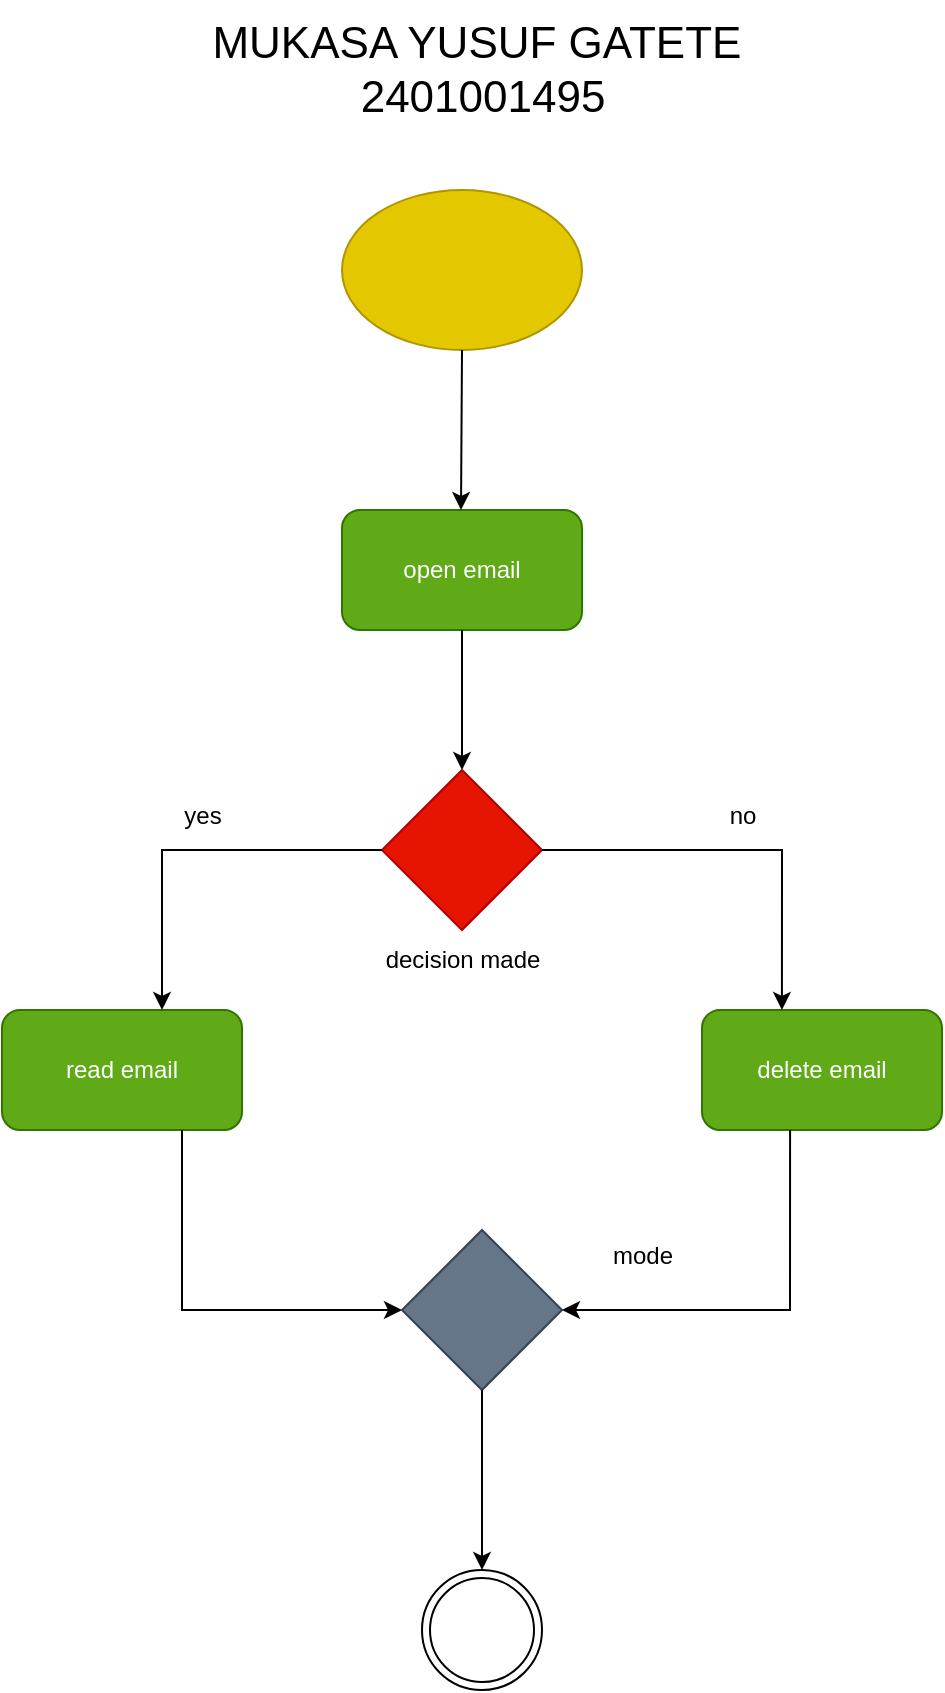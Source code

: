 <mxfile version="27.2.0">
  <diagram name="Page-1" id="UkD1QI558pZFuXbFFhev">
    <mxGraphModel dx="1426" dy="1177" grid="1" gridSize="10" guides="1" tooltips="1" connect="1" arrows="1" fold="1" page="0" pageScale="1" pageWidth="850" pageHeight="1100" background="light-dark(#ffffff, #f4ebeb)" math="0" shadow="0">
      <root>
        <mxCell id="0" />
        <mxCell id="1" parent="0" />
        <mxCell id="NGO5rcrzIVgu-HmH8zD9-1" value="" style="ellipse;whiteSpace=wrap;html=1;fillColor=light-dark(#E3C800,#CADA3A);fontColor=#000000;strokeColor=#B09500;" vertex="1" parent="1">
          <mxGeometry x="340" y="10" width="120" height="80" as="geometry" />
        </mxCell>
        <mxCell id="NGO5rcrzIVgu-HmH8zD9-2" value="open email" style="rounded=1;whiteSpace=wrap;html=1;fillColor=#60a917;fontColor=#ffffff;strokeColor=#2D7600;" vertex="1" parent="1">
          <mxGeometry x="340" y="170" width="120" height="60" as="geometry" />
        </mxCell>
        <mxCell id="NGO5rcrzIVgu-HmH8zD9-3" value="" style="endArrow=classic;html=1;rounded=0;exitX=0.5;exitY=1;exitDx=0;exitDy=0;strokeColor=light-dark(#000000,#000000);" edge="1" parent="1" source="NGO5rcrzIVgu-HmH8zD9-1">
          <mxGeometry width="50" height="50" relative="1" as="geometry">
            <mxPoint x="400" y="110" as="sourcePoint" />
            <mxPoint x="399.5" y="170" as="targetPoint" />
          </mxGeometry>
        </mxCell>
        <mxCell id="NGO5rcrzIVgu-HmH8zD9-4" value="" style="rhombus;whiteSpace=wrap;html=1;fillColor=light-dark(#e51400, #d01b0b);fontColor=#ffffff;strokeColor=#B20000;" vertex="1" parent="1">
          <mxGeometry x="360" y="300" width="80" height="80" as="geometry" />
        </mxCell>
        <mxCell id="NGO5rcrzIVgu-HmH8zD9-5" value="read email" style="rounded=1;whiteSpace=wrap;html=1;fillColor=#60a917;fontColor=#ffffff;strokeColor=#2D7600;" vertex="1" parent="1">
          <mxGeometry x="170" y="420" width="120" height="60" as="geometry" />
        </mxCell>
        <mxCell id="NGO5rcrzIVgu-HmH8zD9-6" value="delete email" style="rounded=1;whiteSpace=wrap;html=1;fillColor=#60a917;fontColor=#ffffff;strokeColor=#2D7600;" vertex="1" parent="1">
          <mxGeometry x="520" y="420" width="120" height="60" as="geometry" />
        </mxCell>
        <mxCell id="NGO5rcrzIVgu-HmH8zD9-7" value="" style="rhombus;whiteSpace=wrap;html=1;fillColor=#647687;fontColor=#ffffff;strokeColor=#314354;" vertex="1" parent="1">
          <mxGeometry x="370" y="530" width="80" height="80" as="geometry" />
        </mxCell>
        <mxCell id="NGO5rcrzIVgu-HmH8zD9-9" value="" style="endArrow=classic;html=1;rounded=0;exitX=1;exitY=0.5;exitDx=0;exitDy=0;entryX=0.333;entryY=0;entryDx=0;entryDy=0;entryPerimeter=0;strokeColor=light-dark(#000000,#000000);" edge="1" parent="1" source="NGO5rcrzIVgu-HmH8zD9-4" target="NGO5rcrzIVgu-HmH8zD9-6">
          <mxGeometry width="50" height="50" relative="1" as="geometry">
            <mxPoint x="560" y="400" as="sourcePoint" />
            <mxPoint x="560" y="410" as="targetPoint" />
            <Array as="points">
              <mxPoint x="560" y="340" />
            </Array>
          </mxGeometry>
        </mxCell>
        <mxCell id="NGO5rcrzIVgu-HmH8zD9-10" value="" style="endArrow=classic;html=1;rounded=0;exitX=0;exitY=0.5;exitDx=0;exitDy=0;strokeColor=light-dark(#000000,#000000);" edge="1" parent="1" source="NGO5rcrzIVgu-HmH8zD9-4">
          <mxGeometry width="50" height="50" relative="1" as="geometry">
            <mxPoint x="350" y="340" as="sourcePoint" />
            <mxPoint x="250" y="420" as="targetPoint" />
            <Array as="points">
              <mxPoint x="250" y="340" />
              <mxPoint x="250" y="380" />
            </Array>
          </mxGeometry>
        </mxCell>
        <mxCell id="NGO5rcrzIVgu-HmH8zD9-11" value="" style="endArrow=classic;html=1;rounded=0;entryX=0;entryY=0.5;entryDx=0;entryDy=0;exitX=0.75;exitY=1;exitDx=0;exitDy=0;strokeColor=light-dark(#000000,#000000);" edge="1" parent="1" source="NGO5rcrzIVgu-HmH8zD9-5" target="NGO5rcrzIVgu-HmH8zD9-7">
          <mxGeometry width="50" height="50" relative="1" as="geometry">
            <mxPoint x="260" y="490" as="sourcePoint" />
            <mxPoint x="450" y="380" as="targetPoint" />
            <Array as="points">
              <mxPoint x="260" y="570" />
            </Array>
          </mxGeometry>
        </mxCell>
        <mxCell id="NGO5rcrzIVgu-HmH8zD9-12" value="" style="endArrow=classic;html=1;rounded=0;exitX=0.367;exitY=1;exitDx=0;exitDy=0;exitPerimeter=0;entryX=1;entryY=0.5;entryDx=0;entryDy=0;strokeColor=light-dark(#000000,#000000);" edge="1" parent="1" source="NGO5rcrzIVgu-HmH8zD9-6" target="NGO5rcrzIVgu-HmH8zD9-7">
          <mxGeometry width="50" height="50" relative="1" as="geometry">
            <mxPoint x="400" y="430" as="sourcePoint" />
            <mxPoint x="480" y="560" as="targetPoint" />
            <Array as="points">
              <mxPoint x="564" y="570" />
            </Array>
          </mxGeometry>
        </mxCell>
        <mxCell id="NGO5rcrzIVgu-HmH8zD9-13" value="" style="endArrow=classic;html=1;rounded=0;exitX=0.5;exitY=1;exitDx=0;exitDy=0;strokeColor=light-dark(#000000,#000000);" edge="1" parent="1" source="NGO5rcrzIVgu-HmH8zD9-7">
          <mxGeometry width="50" height="50" relative="1" as="geometry">
            <mxPoint x="400" y="430" as="sourcePoint" />
            <mxPoint x="410" y="700" as="targetPoint" />
          </mxGeometry>
        </mxCell>
        <mxCell id="NGO5rcrzIVgu-HmH8zD9-14" value="" style="endArrow=classic;html=1;rounded=0;exitX=0.5;exitY=1;exitDx=0;exitDy=0;entryX=0.5;entryY=0;entryDx=0;entryDy=0;strokeColor=light-dark(#000000,#000000);" edge="1" parent="1" source="NGO5rcrzIVgu-HmH8zD9-2" target="NGO5rcrzIVgu-HmH8zD9-4">
          <mxGeometry width="50" height="50" relative="1" as="geometry">
            <mxPoint x="400" y="430" as="sourcePoint" />
            <mxPoint x="450" y="380" as="targetPoint" />
          </mxGeometry>
        </mxCell>
        <mxCell id="NGO5rcrzIVgu-HmH8zD9-16" value="yes" style="text;html=1;align=center;verticalAlign=middle;resizable=0;points=[];autosize=1;fillColor=default;gradientColor=none;strokeColor=none;" vertex="1" parent="1">
          <mxGeometry x="250" y="308" width="40" height="30" as="geometry" />
        </mxCell>
        <mxCell id="NGO5rcrzIVgu-HmH8zD9-17" value="no" style="text;html=1;align=center;verticalAlign=middle;resizable=0;points=[];autosize=1;fillColor=default;" vertex="1" parent="1">
          <mxGeometry x="520" y="308" width="40" height="30" as="geometry" />
        </mxCell>
        <mxCell id="NGO5rcrzIVgu-HmH8zD9-18" value="&lt;font style=&quot;color: light-dark(rgb(0, 0, 0), rgb(1, 1, 1));&quot;&gt;decision made&lt;/font&gt;" style="text;html=1;align=center;verticalAlign=middle;resizable=0;points=[];autosize=1;strokeWidth=3;" vertex="1" parent="1">
          <mxGeometry x="350" y="380" width="100" height="30" as="geometry" />
        </mxCell>
        <mxCell id="NGO5rcrzIVgu-HmH8zD9-19" value="&lt;font style=&quot;color: light-dark(rgb(0, 0, 0), rgb(11, 11, 11));&quot;&gt;mode&lt;/font&gt;" style="text;html=1;align=center;verticalAlign=middle;resizable=0;points=[];autosize=1;" vertex="1" parent="1">
          <mxGeometry x="465" y="528" width="50" height="30" as="geometry" />
        </mxCell>
        <mxCell id="NGO5rcrzIVgu-HmH8zD9-20" value="" style="ellipse;shape=doubleEllipse;whiteSpace=wrap;html=1;aspect=fixed;" vertex="1" parent="1">
          <mxGeometry x="380" y="700" width="60" height="60" as="geometry" />
        </mxCell>
        <mxCell id="NGO5rcrzIVgu-HmH8zD9-21" value="&lt;font style=&quot;color: light-dark(rgb(0, 0, 0), rgb(17, 17, 17)); font-size: 22px;&quot;&gt;MUKASA YUSUF GATETE&amp;nbsp;&lt;/font&gt;&lt;div&gt;&lt;font style=&quot;color: light-dark(rgb(0, 0, 0), rgb(17, 17, 17)); font-size: 22px;&quot;&gt;2401001495&lt;/font&gt;&lt;/div&gt;" style="text;html=1;align=center;verticalAlign=middle;resizable=0;points=[];autosize=1;" vertex="1" parent="1">
          <mxGeometry x="265" y="-85" width="290" height="70" as="geometry" />
        </mxCell>
      </root>
    </mxGraphModel>
  </diagram>
</mxfile>

